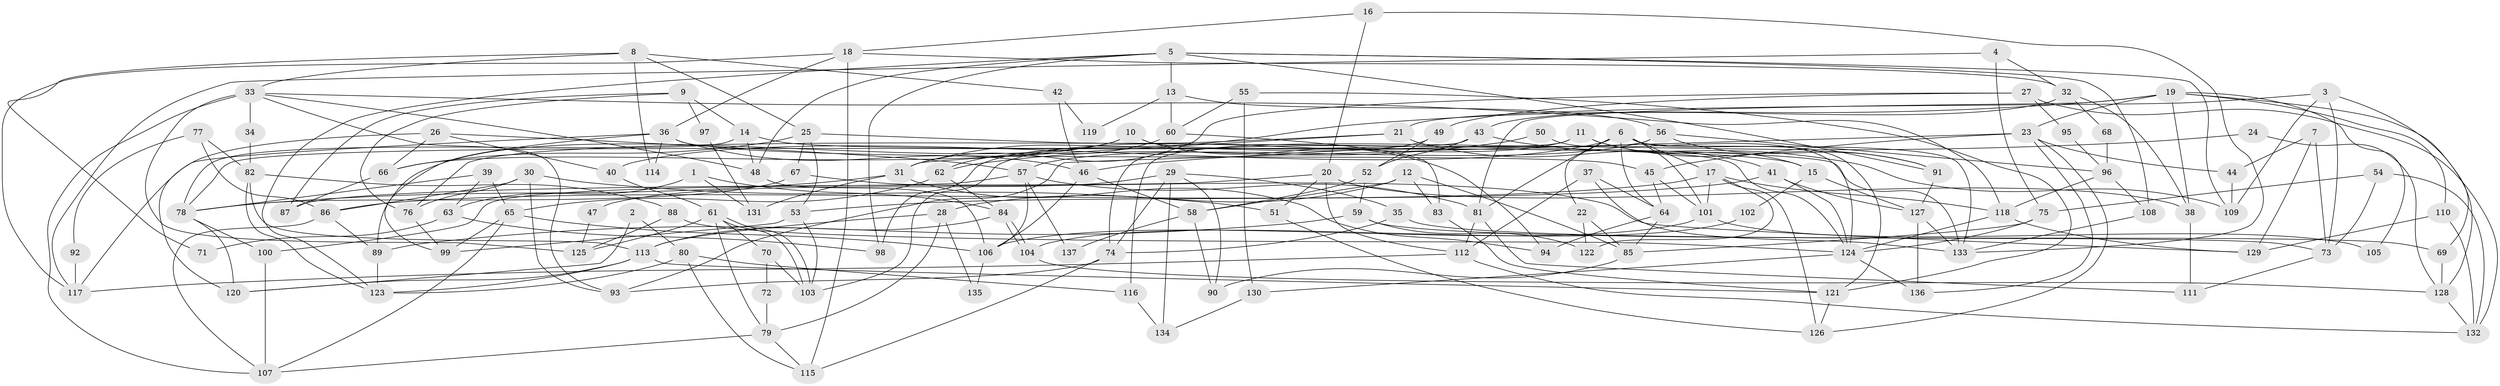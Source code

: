 // Generated by graph-tools (version 1.1) at 2025/02/03/09/25 03:02:15]
// undirected, 137 vertices, 274 edges
graph export_dot {
graph [start="1"]
  node [color=gray90,style=filled];
  1;
  2;
  3;
  4;
  5;
  6;
  7;
  8;
  9;
  10;
  11;
  12;
  13;
  14;
  15;
  16;
  17;
  18;
  19;
  20;
  21;
  22;
  23;
  24;
  25;
  26;
  27;
  28;
  29;
  30;
  31;
  32;
  33;
  34;
  35;
  36;
  37;
  38;
  39;
  40;
  41;
  42;
  43;
  44;
  45;
  46;
  47;
  48;
  49;
  50;
  51;
  52;
  53;
  54;
  55;
  56;
  57;
  58;
  59;
  60;
  61;
  62;
  63;
  64;
  65;
  66;
  67;
  68;
  69;
  70;
  71;
  72;
  73;
  74;
  75;
  76;
  77;
  78;
  79;
  80;
  81;
  82;
  83;
  84;
  85;
  86;
  87;
  88;
  89;
  90;
  91;
  92;
  93;
  94;
  95;
  96;
  97;
  98;
  99;
  100;
  101;
  102;
  103;
  104;
  105;
  106;
  107;
  108;
  109;
  110;
  111;
  112;
  113;
  114;
  115;
  116;
  117;
  118;
  119;
  120;
  121;
  122;
  123;
  124;
  125;
  126;
  127;
  128;
  129;
  130;
  131;
  132;
  133;
  134;
  135;
  136;
  137;
  1 -- 63;
  1 -- 84;
  1 -- 131;
  2 -- 120;
  2 -- 80;
  3 -- 73;
  3 -- 21;
  3 -- 69;
  3 -- 109;
  4 -- 117;
  4 -- 32;
  4 -- 75;
  5 -- 48;
  5 -- 109;
  5 -- 13;
  5 -- 91;
  5 -- 98;
  5 -- 108;
  5 -- 123;
  6 -- 64;
  6 -- 17;
  6 -- 22;
  6 -- 40;
  6 -- 81;
  6 -- 101;
  6 -- 121;
  6 -- 133;
  7 -- 73;
  7 -- 129;
  7 -- 44;
  8 -- 33;
  8 -- 25;
  8 -- 42;
  8 -- 71;
  8 -- 114;
  9 -- 14;
  9 -- 87;
  9 -- 76;
  9 -- 97;
  10 -- 124;
  10 -- 89;
  10 -- 66;
  10 -- 94;
  11 -- 91;
  11 -- 74;
  11 -- 15;
  11 -- 103;
  12 -- 28;
  12 -- 85;
  12 -- 58;
  12 -- 83;
  13 -- 56;
  13 -- 60;
  13 -- 119;
  14 -- 78;
  14 -- 15;
  14 -- 48;
  15 -- 127;
  15 -- 102;
  16 -- 20;
  16 -- 133;
  16 -- 18;
  17 -- 86;
  17 -- 101;
  17 -- 118;
  17 -- 122;
  17 -- 126;
  18 -- 36;
  18 -- 32;
  18 -- 115;
  18 -- 117;
  19 -- 23;
  19 -- 38;
  19 -- 31;
  19 -- 81;
  19 -- 105;
  19 -- 110;
  19 -- 128;
  20 -- 112;
  20 -- 38;
  20 -- 51;
  20 -- 87;
  21 -- 76;
  21 -- 41;
  21 -- 31;
  22 -- 85;
  22 -- 122;
  23 -- 45;
  23 -- 126;
  23 -- 44;
  23 -- 93;
  23 -- 136;
  24 -- 128;
  24 -- 46;
  25 -- 67;
  25 -- 66;
  25 -- 53;
  25 -- 133;
  26 -- 40;
  26 -- 57;
  26 -- 66;
  26 -- 120;
  27 -- 31;
  27 -- 132;
  27 -- 49;
  27 -- 95;
  28 -- 79;
  28 -- 113;
  28 -- 135;
  29 -- 134;
  29 -- 90;
  29 -- 35;
  29 -- 47;
  29 -- 74;
  30 -- 86;
  30 -- 93;
  30 -- 51;
  30 -- 76;
  31 -- 78;
  31 -- 94;
  31 -- 131;
  32 -- 43;
  32 -- 38;
  32 -- 68;
  33 -- 118;
  33 -- 107;
  33 -- 34;
  33 -- 48;
  33 -- 93;
  33 -- 125;
  34 -- 82;
  35 -- 74;
  35 -- 69;
  36 -- 99;
  36 -- 45;
  36 -- 46;
  36 -- 114;
  36 -- 117;
  37 -- 112;
  37 -- 133;
  37 -- 64;
  38 -- 111;
  39 -- 78;
  39 -- 65;
  39 -- 63;
  40 -- 61;
  41 -- 124;
  41 -- 53;
  41 -- 127;
  42 -- 46;
  42 -- 119;
  43 -- 78;
  43 -- 109;
  43 -- 52;
  44 -- 109;
  45 -- 64;
  45 -- 101;
  46 -- 106;
  46 -- 58;
  47 -- 125;
  48 -- 106;
  49 -- 52;
  49 -- 98;
  50 -- 62;
  50 -- 124;
  51 -- 126;
  52 -- 58;
  52 -- 59;
  53 -- 103;
  53 -- 99;
  54 -- 75;
  54 -- 132;
  54 -- 73;
  55 -- 121;
  55 -- 60;
  55 -- 130;
  56 -- 91;
  56 -- 96;
  56 -- 57;
  56 -- 116;
  57 -- 81;
  57 -- 100;
  57 -- 106;
  57 -- 137;
  58 -- 90;
  58 -- 137;
  59 -- 122;
  59 -- 73;
  59 -- 89;
  60 -- 83;
  60 -- 62;
  61 -- 103;
  61 -- 103;
  61 -- 79;
  61 -- 70;
  61 -- 125;
  62 -- 65;
  62 -- 84;
  63 -- 98;
  63 -- 71;
  64 -- 94;
  64 -- 85;
  65 -- 99;
  65 -- 106;
  65 -- 107;
  66 -- 87;
  67 -- 78;
  67 -- 129;
  68 -- 96;
  69 -- 128;
  70 -- 103;
  70 -- 72;
  72 -- 79;
  73 -- 111;
  74 -- 93;
  74 -- 115;
  75 -- 124;
  75 -- 85;
  76 -- 99;
  77 -- 86;
  77 -- 82;
  77 -- 92;
  78 -- 120;
  78 -- 100;
  79 -- 107;
  79 -- 115;
  80 -- 123;
  80 -- 115;
  80 -- 116;
  81 -- 111;
  81 -- 112;
  82 -- 113;
  82 -- 123;
  82 -- 88;
  83 -- 121;
  84 -- 104;
  84 -- 104;
  84 -- 113;
  85 -- 90;
  86 -- 107;
  86 -- 89;
  88 -- 125;
  88 -- 124;
  89 -- 123;
  91 -- 127;
  92 -- 117;
  95 -- 96;
  96 -- 118;
  96 -- 108;
  97 -- 131;
  100 -- 107;
  101 -- 106;
  101 -- 105;
  102 -- 104;
  104 -- 128;
  106 -- 135;
  108 -- 133;
  110 -- 132;
  110 -- 129;
  112 -- 117;
  112 -- 132;
  113 -- 121;
  113 -- 120;
  113 -- 123;
  116 -- 134;
  118 -- 124;
  118 -- 129;
  121 -- 126;
  124 -- 136;
  124 -- 130;
  127 -- 133;
  127 -- 136;
  128 -- 132;
  130 -- 134;
}

